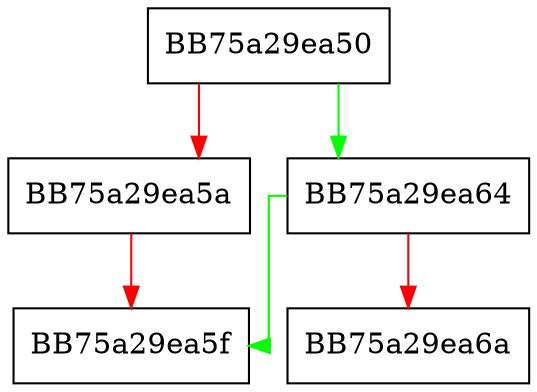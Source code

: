 digraph sqlite3ReleaseTempRange {
  node [shape="box"];
  graph [splines=ortho];
  BB75a29ea50 -> BB75a29ea64 [color="green"];
  BB75a29ea50 -> BB75a29ea5a [color="red"];
  BB75a29ea5a -> BB75a29ea5f [color="red"];
  BB75a29ea64 -> BB75a29ea5f [color="green"];
  BB75a29ea64 -> BB75a29ea6a [color="red"];
}